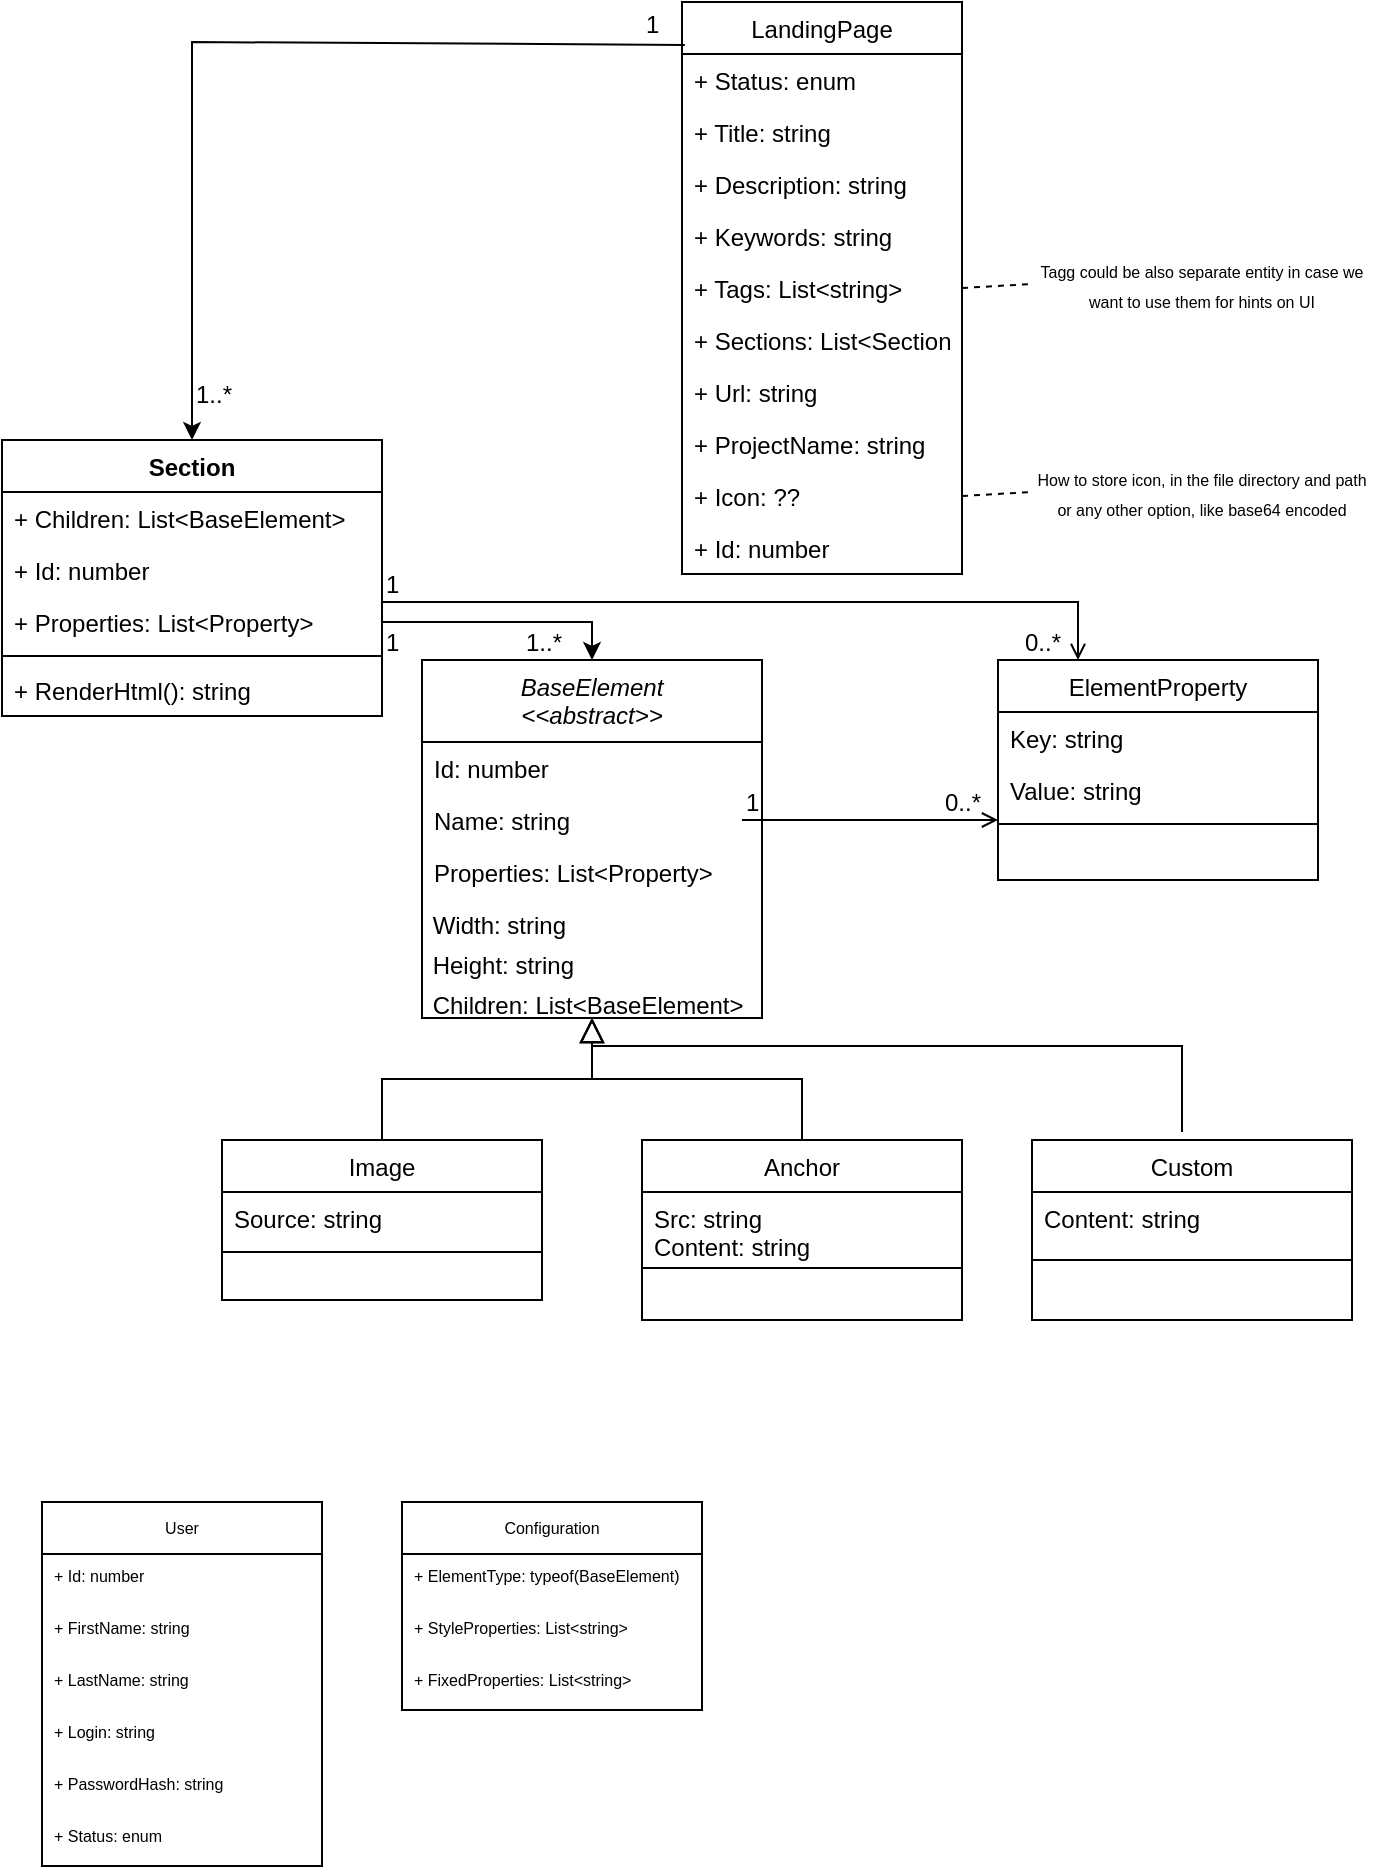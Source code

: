 <mxfile version="16.2.2" type="github">
  <diagram id="C5RBs43oDa-KdzZeNtuy" name="Page-1">
    <mxGraphModel dx="474" dy="265" grid="1" gridSize="10" guides="1" tooltips="1" connect="1" arrows="1" fold="1" page="1" pageScale="1" pageWidth="827" pageHeight="1169" math="0" shadow="0">
      <root>
        <mxCell id="WIyWlLk6GJQsqaUBKTNV-0" />
        <mxCell id="WIyWlLk6GJQsqaUBKTNV-1" parent="WIyWlLk6GJQsqaUBKTNV-0" />
        <mxCell id="zkfFHV4jXpPFQw0GAbJ--0" value="BaseElement&#xa;&lt;&lt;abstract&gt;&gt;" style="swimlane;fontStyle=2;align=center;verticalAlign=top;childLayout=stackLayout;horizontal=1;startSize=41;horizontalStack=0;resizeParent=1;resizeLast=0;collapsible=1;marginBottom=0;rounded=0;shadow=0;strokeWidth=1;" parent="WIyWlLk6GJQsqaUBKTNV-1" vertex="1">
          <mxGeometry x="230" y="339" width="170" height="179" as="geometry">
            <mxRectangle x="230" y="140" width="160" height="26" as="alternateBounds" />
          </mxGeometry>
        </mxCell>
        <mxCell id="zkfFHV4jXpPFQw0GAbJ--1" value="Id: number" style="text;align=left;verticalAlign=top;spacingLeft=4;spacingRight=4;overflow=hidden;rotatable=0;points=[[0,0.5],[1,0.5]];portConstraint=eastwest;" parent="zkfFHV4jXpPFQw0GAbJ--0" vertex="1">
          <mxGeometry y="41" width="170" height="26" as="geometry" />
        </mxCell>
        <mxCell id="zkfFHV4jXpPFQw0GAbJ--2" value="Name: string" style="text;align=left;verticalAlign=top;spacingLeft=4;spacingRight=4;overflow=hidden;rotatable=0;points=[[0,0.5],[1,0.5]];portConstraint=eastwest;rounded=0;shadow=0;html=0;" parent="zkfFHV4jXpPFQw0GAbJ--0" vertex="1">
          <mxGeometry y="67" width="170" height="26" as="geometry" />
        </mxCell>
        <mxCell id="zkfFHV4jXpPFQw0GAbJ--3" value="Properties: List&lt;Property&gt;" style="text;align=left;verticalAlign=top;spacingLeft=4;spacingRight=4;overflow=hidden;rotatable=0;points=[[0,0.5],[1,0.5]];portConstraint=eastwest;rounded=0;shadow=0;html=0;" parent="zkfFHV4jXpPFQw0GAbJ--0" vertex="1">
          <mxGeometry y="93" width="170" height="26" as="geometry" />
        </mxCell>
        <mxCell id="ZdqD8W42f5DomcY0xcy--3" value="&amp;nbsp;Width: string" style="text;html=1;align=left;verticalAlign=top;resizable=0;points=[];autosize=0;strokeColor=none;fillColor=none;" vertex="1" parent="zkfFHV4jXpPFQw0GAbJ--0">
          <mxGeometry y="119" width="170" height="20" as="geometry" />
        </mxCell>
        <mxCell id="ZdqD8W42f5DomcY0xcy--2" value="&amp;nbsp;Height: string" style="text;html=1;align=left;verticalAlign=top;resizable=0;points=[];autosize=1;strokeColor=none;fillColor=none;" vertex="1" parent="zkfFHV4jXpPFQw0GAbJ--0">
          <mxGeometry y="139" width="170" height="20" as="geometry" />
        </mxCell>
        <mxCell id="ZdqD8W42f5DomcY0xcy--65" value="&amp;nbsp;Children: List&amp;lt;BaseElement&amp;gt;" style="text;html=1;align=left;verticalAlign=top;resizable=0;points=[];autosize=1;strokeColor=none;fillColor=none;" vertex="1" parent="zkfFHV4jXpPFQw0GAbJ--0">
          <mxGeometry y="159" width="170" height="20" as="geometry" />
        </mxCell>
        <mxCell id="zkfFHV4jXpPFQw0GAbJ--6" value="Image" style="swimlane;fontStyle=0;align=center;verticalAlign=top;childLayout=stackLayout;horizontal=1;startSize=26;horizontalStack=0;resizeParent=1;resizeLast=0;collapsible=1;marginBottom=0;rounded=0;shadow=0;strokeWidth=1;" parent="WIyWlLk6GJQsqaUBKTNV-1" vertex="1">
          <mxGeometry x="130" y="579" width="160" height="80" as="geometry">
            <mxRectangle x="130" y="380" width="160" height="26" as="alternateBounds" />
          </mxGeometry>
        </mxCell>
        <mxCell id="zkfFHV4jXpPFQw0GAbJ--7" value="Source: string" style="text;align=left;verticalAlign=top;spacingLeft=4;spacingRight=4;overflow=hidden;rotatable=0;points=[[0,0.5],[1,0.5]];portConstraint=eastwest;" parent="zkfFHV4jXpPFQw0GAbJ--6" vertex="1">
          <mxGeometry y="26" width="160" height="26" as="geometry" />
        </mxCell>
        <mxCell id="zkfFHV4jXpPFQw0GAbJ--9" value="" style="line;html=1;strokeWidth=1;align=left;verticalAlign=middle;spacingTop=-1;spacingLeft=3;spacingRight=3;rotatable=0;labelPosition=right;points=[];portConstraint=eastwest;" parent="zkfFHV4jXpPFQw0GAbJ--6" vertex="1">
          <mxGeometry y="52" width="160" height="8" as="geometry" />
        </mxCell>
        <mxCell id="zkfFHV4jXpPFQw0GAbJ--12" value="" style="endArrow=block;endSize=10;endFill=0;shadow=0;strokeWidth=1;rounded=0;edgeStyle=elbowEdgeStyle;elbow=vertical;" parent="WIyWlLk6GJQsqaUBKTNV-1" source="zkfFHV4jXpPFQw0GAbJ--6" target="zkfFHV4jXpPFQw0GAbJ--0" edge="1">
          <mxGeometry width="160" relative="1" as="geometry">
            <mxPoint x="210" y="422" as="sourcePoint" />
            <mxPoint x="210" y="422" as="targetPoint" />
          </mxGeometry>
        </mxCell>
        <mxCell id="zkfFHV4jXpPFQw0GAbJ--13" value="Anchor" style="swimlane;fontStyle=0;align=center;verticalAlign=top;childLayout=stackLayout;horizontal=1;startSize=26;horizontalStack=0;resizeParent=1;resizeLast=0;collapsible=1;marginBottom=0;rounded=0;shadow=0;strokeWidth=1;" parent="WIyWlLk6GJQsqaUBKTNV-1" vertex="1">
          <mxGeometry x="340" y="579" width="160" height="90" as="geometry">
            <mxRectangle x="340" y="380" width="170" height="26" as="alternateBounds" />
          </mxGeometry>
        </mxCell>
        <mxCell id="zkfFHV4jXpPFQw0GAbJ--14" value="Src: string&#xa;Content: string" style="text;align=left;verticalAlign=top;spacingLeft=4;spacingRight=4;overflow=hidden;rotatable=0;points=[[0,0.5],[1,0.5]];portConstraint=eastwest;" parent="zkfFHV4jXpPFQw0GAbJ--13" vertex="1">
          <mxGeometry y="26" width="160" height="34" as="geometry" />
        </mxCell>
        <mxCell id="zkfFHV4jXpPFQw0GAbJ--15" value="" style="line;html=1;strokeWidth=1;align=left;verticalAlign=middle;spacingTop=-1;spacingLeft=3;spacingRight=3;rotatable=0;labelPosition=right;points=[];portConstraint=eastwest;" parent="zkfFHV4jXpPFQw0GAbJ--13" vertex="1">
          <mxGeometry y="60" width="160" height="8" as="geometry" />
        </mxCell>
        <mxCell id="zkfFHV4jXpPFQw0GAbJ--16" value="" style="endArrow=block;endSize=10;endFill=0;shadow=0;strokeWidth=1;rounded=0;edgeStyle=elbowEdgeStyle;elbow=vertical;" parent="WIyWlLk6GJQsqaUBKTNV-1" source="zkfFHV4jXpPFQw0GAbJ--13" target="zkfFHV4jXpPFQw0GAbJ--0" edge="1">
          <mxGeometry width="160" relative="1" as="geometry">
            <mxPoint x="220" y="592" as="sourcePoint" />
            <mxPoint x="320" y="490" as="targetPoint" />
          </mxGeometry>
        </mxCell>
        <mxCell id="zkfFHV4jXpPFQw0GAbJ--17" value="ElementProperty" style="swimlane;fontStyle=0;align=center;verticalAlign=top;childLayout=stackLayout;horizontal=1;startSize=26;horizontalStack=0;resizeParent=1;resizeLast=0;collapsible=1;marginBottom=0;rounded=0;shadow=0;strokeWidth=1;" parent="WIyWlLk6GJQsqaUBKTNV-1" vertex="1">
          <mxGeometry x="518" y="339" width="160" height="110" as="geometry">
            <mxRectangle x="550" y="140" width="160" height="26" as="alternateBounds" />
          </mxGeometry>
        </mxCell>
        <mxCell id="zkfFHV4jXpPFQw0GAbJ--18" value="Key: string" style="text;align=left;verticalAlign=top;spacingLeft=4;spacingRight=4;overflow=hidden;rotatable=0;points=[[0,0.5],[1,0.5]];portConstraint=eastwest;" parent="zkfFHV4jXpPFQw0GAbJ--17" vertex="1">
          <mxGeometry y="26" width="160" height="26" as="geometry" />
        </mxCell>
        <mxCell id="ZdqD8W42f5DomcY0xcy--8" value="Value: string" style="text;align=left;verticalAlign=top;spacingLeft=4;spacingRight=4;overflow=hidden;rotatable=0;points=[[0,0.5],[1,0.5]];portConstraint=eastwest;rounded=0;shadow=0;html=0;" vertex="1" parent="zkfFHV4jXpPFQw0GAbJ--17">
          <mxGeometry y="52" width="160" height="26" as="geometry" />
        </mxCell>
        <mxCell id="zkfFHV4jXpPFQw0GAbJ--23" value="" style="line;html=1;strokeWidth=1;align=left;verticalAlign=middle;spacingTop=-1;spacingLeft=3;spacingRight=3;rotatable=0;labelPosition=right;points=[];portConstraint=eastwest;" parent="zkfFHV4jXpPFQw0GAbJ--17" vertex="1">
          <mxGeometry y="78" width="160" height="8" as="geometry" />
        </mxCell>
        <mxCell id="zkfFHV4jXpPFQw0GAbJ--26" value="" style="endArrow=open;shadow=0;strokeWidth=1;rounded=0;endFill=1;edgeStyle=elbowEdgeStyle;elbow=vertical;" parent="WIyWlLk6GJQsqaUBKTNV-1" edge="1">
          <mxGeometry x="0.5" y="41" relative="1" as="geometry">
            <mxPoint x="390" y="418.998" as="sourcePoint" />
            <mxPoint x="518" y="418.998" as="targetPoint" />
            <mxPoint x="-40" y="32" as="offset" />
          </mxGeometry>
        </mxCell>
        <mxCell id="zkfFHV4jXpPFQw0GAbJ--27" value="1" style="resizable=0;align=left;verticalAlign=bottom;labelBackgroundColor=none;fontSize=12;" parent="zkfFHV4jXpPFQw0GAbJ--26" connectable="0" vertex="1">
          <mxGeometry x="-1" relative="1" as="geometry">
            <mxPoint as="offset" />
          </mxGeometry>
        </mxCell>
        <mxCell id="zkfFHV4jXpPFQw0GAbJ--28" value="0..*" style="resizable=0;align=right;verticalAlign=bottom;labelBackgroundColor=none;fontSize=12;" parent="zkfFHV4jXpPFQw0GAbJ--26" connectable="0" vertex="1">
          <mxGeometry x="1" relative="1" as="geometry">
            <mxPoint x="-7" as="offset" />
          </mxGeometry>
        </mxCell>
        <mxCell id="ZdqD8W42f5DomcY0xcy--13" style="edgeStyle=orthogonalEdgeStyle;rounded=0;orthogonalLoop=1;jettySize=auto;html=1;exitX=1;exitY=0.5;exitDx=0;exitDy=0;entryX=0.5;entryY=0;entryDx=0;entryDy=0;" edge="1" parent="WIyWlLk6GJQsqaUBKTNV-1" source="ZdqD8W42f5DomcY0xcy--52" target="zkfFHV4jXpPFQw0GAbJ--0">
          <mxGeometry relative="1" as="geometry">
            <mxPoint x="340" y="330" as="targetPoint" />
            <Array as="points">
              <mxPoint x="315" y="320" />
            </Array>
          </mxGeometry>
        </mxCell>
        <mxCell id="ZdqD8W42f5DomcY0xcy--9" value="Section" style="swimlane;fontStyle=1;align=center;verticalAlign=top;childLayout=stackLayout;horizontal=1;startSize=26;horizontalStack=0;resizeParent=1;resizeParentMax=0;resizeLast=0;collapsible=1;marginBottom=0;" vertex="1" parent="WIyWlLk6GJQsqaUBKTNV-1">
          <mxGeometry x="20" y="229" width="190" height="138" as="geometry" />
        </mxCell>
        <mxCell id="ZdqD8W42f5DomcY0xcy--10" value="+ Children: List&lt;BaseElement&gt;" style="text;strokeColor=none;fillColor=none;align=left;verticalAlign=top;spacingLeft=4;spacingRight=4;overflow=hidden;rotatable=0;points=[[0,0.5],[1,0.5]];portConstraint=eastwest;" vertex="1" parent="ZdqD8W42f5DomcY0xcy--9">
          <mxGeometry y="26" width="190" height="26" as="geometry" />
        </mxCell>
        <mxCell id="ZdqD8W42f5DomcY0xcy--12" value="+ Id: number" style="text;strokeColor=none;fillColor=none;align=left;verticalAlign=top;spacingLeft=4;spacingRight=4;overflow=hidden;rotatable=0;points=[[0,0.5],[1,0.5]];portConstraint=eastwest;" vertex="1" parent="ZdqD8W42f5DomcY0xcy--9">
          <mxGeometry y="52" width="190" height="26" as="geometry" />
        </mxCell>
        <mxCell id="ZdqD8W42f5DomcY0xcy--52" value="+ Properties: List&lt;Property&gt;" style="text;strokeColor=none;fillColor=none;align=left;verticalAlign=top;spacingLeft=4;spacingRight=4;overflow=hidden;rotatable=0;points=[[0,0.5],[1,0.5]];portConstraint=eastwest;" vertex="1" parent="ZdqD8W42f5DomcY0xcy--9">
          <mxGeometry y="78" width="190" height="26" as="geometry" />
        </mxCell>
        <mxCell id="ZdqD8W42f5DomcY0xcy--11" value="" style="line;strokeWidth=1;fillColor=none;align=left;verticalAlign=middle;spacingTop=-1;spacingLeft=3;spacingRight=3;rotatable=0;labelPosition=right;points=[];portConstraint=eastwest;" vertex="1" parent="ZdqD8W42f5DomcY0xcy--9">
          <mxGeometry y="104" width="190" height="8" as="geometry" />
        </mxCell>
        <mxCell id="ZdqD8W42f5DomcY0xcy--61" value="+ RenderHtml(): string" style="text;strokeColor=none;fillColor=none;align=left;verticalAlign=top;spacingLeft=4;spacingRight=4;overflow=hidden;rotatable=0;points=[[0,0.5],[1,0.5]];portConstraint=eastwest;" vertex="1" parent="ZdqD8W42f5DomcY0xcy--9">
          <mxGeometry y="112" width="190" height="26" as="geometry" />
        </mxCell>
        <mxCell id="ZdqD8W42f5DomcY0xcy--14" value="1" style="resizable=0;align=left;verticalAlign=bottom;labelBackgroundColor=none;fontSize=12;direction=west;" connectable="0" vertex="1" parent="WIyWlLk6GJQsqaUBKTNV-1">
          <mxGeometry x="209.998" y="339" as="geometry" />
        </mxCell>
        <mxCell id="ZdqD8W42f5DomcY0xcy--15" value="1..*" style="resizable=0;align=left;verticalAlign=bottom;labelBackgroundColor=none;fontSize=12;" connectable="0" vertex="1" parent="WIyWlLk6GJQsqaUBKTNV-1">
          <mxGeometry x="279.998" y="339" as="geometry" />
        </mxCell>
        <mxCell id="ZdqD8W42f5DomcY0xcy--16" value="LandingPage" style="swimlane;fontStyle=0;childLayout=stackLayout;horizontal=1;startSize=26;fillColor=none;horizontalStack=0;resizeParent=1;resizeParentMax=0;resizeLast=0;collapsible=1;marginBottom=0;" vertex="1" parent="WIyWlLk6GJQsqaUBKTNV-1">
          <mxGeometry x="360" y="10" width="140" height="286" as="geometry">
            <mxRectangle x="360" y="10" width="100" height="26" as="alternateBounds" />
          </mxGeometry>
        </mxCell>
        <mxCell id="ZdqD8W42f5DomcY0xcy--17" value="+ Status: enum" style="text;strokeColor=none;fillColor=none;align=left;verticalAlign=top;spacingLeft=4;spacingRight=4;overflow=hidden;rotatable=0;points=[[0,0.5],[1,0.5]];portConstraint=eastwest;" vertex="1" parent="ZdqD8W42f5DomcY0xcy--16">
          <mxGeometry y="26" width="140" height="26" as="geometry" />
        </mxCell>
        <mxCell id="ZdqD8W42f5DomcY0xcy--18" value="+ Title: string" style="text;strokeColor=none;fillColor=none;align=left;verticalAlign=top;spacingLeft=4;spacingRight=4;overflow=hidden;rotatable=0;points=[[0,0.5],[1,0.5]];portConstraint=eastwest;" vertex="1" parent="ZdqD8W42f5DomcY0xcy--16">
          <mxGeometry y="52" width="140" height="26" as="geometry" />
        </mxCell>
        <mxCell id="ZdqD8W42f5DomcY0xcy--19" value="+ Description: string" style="text;strokeColor=none;fillColor=none;align=left;verticalAlign=top;spacingLeft=4;spacingRight=4;overflow=hidden;rotatable=0;points=[[0,0.5],[1,0.5]];portConstraint=eastwest;" vertex="1" parent="ZdqD8W42f5DomcY0xcy--16">
          <mxGeometry y="78" width="140" height="26" as="geometry" />
        </mxCell>
        <mxCell id="ZdqD8W42f5DomcY0xcy--27" value="+ Keywords: string" style="text;strokeColor=none;fillColor=none;align=left;verticalAlign=top;spacingLeft=4;spacingRight=4;overflow=hidden;rotatable=0;points=[[0,0.5],[1,0.5]];portConstraint=eastwest;" vertex="1" parent="ZdqD8W42f5DomcY0xcy--16">
          <mxGeometry y="104" width="140" height="26" as="geometry" />
        </mxCell>
        <mxCell id="ZdqD8W42f5DomcY0xcy--28" value="+ Tags: List&lt;string&gt;" style="text;strokeColor=none;fillColor=none;align=left;verticalAlign=top;spacingLeft=4;spacingRight=4;overflow=hidden;rotatable=0;points=[[0,0.5],[1,0.5]];portConstraint=eastwest;" vertex="1" parent="ZdqD8W42f5DomcY0xcy--16">
          <mxGeometry y="130" width="140" height="26" as="geometry" />
        </mxCell>
        <mxCell id="ZdqD8W42f5DomcY0xcy--32" value="+ Sections: List&lt;Section&gt;" style="text;strokeColor=none;fillColor=none;align=left;verticalAlign=top;spacingLeft=4;spacingRight=4;overflow=hidden;rotatable=0;points=[[0,0.5],[1,0.5]];portConstraint=eastwest;" vertex="1" parent="ZdqD8W42f5DomcY0xcy--16">
          <mxGeometry y="156" width="140" height="26" as="geometry" />
        </mxCell>
        <mxCell id="ZdqD8W42f5DomcY0xcy--43" value="+ Url: string" style="text;strokeColor=none;fillColor=none;align=left;verticalAlign=top;spacingLeft=4;spacingRight=4;overflow=hidden;rotatable=0;points=[[0,0.5],[1,0.5]];portConstraint=eastwest;" vertex="1" parent="ZdqD8W42f5DomcY0xcy--16">
          <mxGeometry y="182" width="140" height="26" as="geometry" />
        </mxCell>
        <mxCell id="ZdqD8W42f5DomcY0xcy--44" value="+ ProjectName: string" style="text;strokeColor=none;fillColor=none;align=left;verticalAlign=top;spacingLeft=4;spacingRight=4;overflow=hidden;rotatable=0;points=[[0,0.5],[1,0.5]];portConstraint=eastwest;" vertex="1" parent="ZdqD8W42f5DomcY0xcy--16">
          <mxGeometry y="208" width="140" height="26" as="geometry" />
        </mxCell>
        <mxCell id="ZdqD8W42f5DomcY0xcy--45" value="+ Icon: ??" style="text;strokeColor=none;fillColor=none;align=left;verticalAlign=top;spacingLeft=4;spacingRight=4;overflow=hidden;rotatable=0;points=[[0,0.5],[1,0.5]];portConstraint=eastwest;" vertex="1" parent="ZdqD8W42f5DomcY0xcy--16">
          <mxGeometry y="234" width="140" height="26" as="geometry" />
        </mxCell>
        <mxCell id="ZdqD8W42f5DomcY0xcy--49" value="+ Id: number" style="text;strokeColor=none;fillColor=none;align=left;verticalAlign=top;spacingLeft=4;spacingRight=4;overflow=hidden;rotatable=0;points=[[0,0.5],[1,0.5]];portConstraint=eastwest;" vertex="1" parent="ZdqD8W42f5DomcY0xcy--16">
          <mxGeometry y="260" width="140" height="26" as="geometry" />
        </mxCell>
        <mxCell id="ZdqD8W42f5DomcY0xcy--30" value="&lt;font style=&quot;font-size: 8px&quot;&gt;Tagg could be also separate entity in case we want to use them for hints on UI&lt;/font&gt;" style="text;html=1;strokeColor=none;fillColor=none;align=center;verticalAlign=middle;whiteSpace=wrap;rounded=0;" vertex="1" parent="WIyWlLk6GJQsqaUBKTNV-1">
          <mxGeometry x="535" y="136" width="170" height="30" as="geometry" />
        </mxCell>
        <mxCell id="ZdqD8W42f5DomcY0xcy--34" value="" style="endArrow=classic;html=1;rounded=0;fontSize=8;exitX=0.01;exitY=0.075;exitDx=0;exitDy=0;exitPerimeter=0;entryX=0.5;entryY=0;entryDx=0;entryDy=0;" edge="1" parent="WIyWlLk6GJQsqaUBKTNV-1" source="ZdqD8W42f5DomcY0xcy--16" target="ZdqD8W42f5DomcY0xcy--9">
          <mxGeometry width="50" height="50" relative="1" as="geometry">
            <mxPoint x="361.4" y="103.65" as="sourcePoint" />
            <mxPoint x="115" y="229" as="targetPoint" />
            <Array as="points">
              <mxPoint x="115" y="30" />
            </Array>
          </mxGeometry>
        </mxCell>
        <mxCell id="ZdqD8W42f5DomcY0xcy--37" value="1" style="resizable=0;align=left;verticalAlign=bottom;labelBackgroundColor=none;fontSize=12;direction=west;" connectable="0" vertex="1" parent="WIyWlLk6GJQsqaUBKTNV-1">
          <mxGeometry x="339.998" y="30" as="geometry" />
        </mxCell>
        <mxCell id="ZdqD8W42f5DomcY0xcy--38" value="1..*" style="resizable=0;align=left;verticalAlign=bottom;labelBackgroundColor=none;fontSize=12;direction=west;" connectable="0" vertex="1" parent="WIyWlLk6GJQsqaUBKTNV-1">
          <mxGeometry x="114.998" y="215" as="geometry" />
        </mxCell>
        <mxCell id="ZdqD8W42f5DomcY0xcy--39" value="Custom" style="swimlane;fontStyle=0;align=center;verticalAlign=top;childLayout=stackLayout;horizontal=1;startSize=26;horizontalStack=0;resizeParent=1;resizeLast=0;collapsible=1;marginBottom=0;rounded=0;shadow=0;strokeWidth=1;" vertex="1" parent="WIyWlLk6GJQsqaUBKTNV-1">
          <mxGeometry x="535" y="579" width="160" height="90" as="geometry">
            <mxRectangle x="340" y="380" width="170" height="26" as="alternateBounds" />
          </mxGeometry>
        </mxCell>
        <mxCell id="ZdqD8W42f5DomcY0xcy--40" value="Content: string" style="text;align=left;verticalAlign=top;spacingLeft=4;spacingRight=4;overflow=hidden;rotatable=0;points=[[0,0.5],[1,0.5]];portConstraint=eastwest;" vertex="1" parent="ZdqD8W42f5DomcY0xcy--39">
          <mxGeometry y="26" width="160" height="30" as="geometry" />
        </mxCell>
        <mxCell id="ZdqD8W42f5DomcY0xcy--41" value="" style="line;html=1;strokeWidth=1;align=left;verticalAlign=middle;spacingTop=-1;spacingLeft=3;spacingRight=3;rotatable=0;labelPosition=right;points=[];portConstraint=eastwest;" vertex="1" parent="ZdqD8W42f5DomcY0xcy--39">
          <mxGeometry y="56" width="160" height="8" as="geometry" />
        </mxCell>
        <mxCell id="ZdqD8W42f5DomcY0xcy--42" value="" style="endArrow=block;endSize=10;endFill=0;shadow=0;strokeWidth=1;rounded=0;edgeStyle=elbowEdgeStyle;elbow=vertical;" edge="1" parent="WIyWlLk6GJQsqaUBKTNV-1" target="zkfFHV4jXpPFQw0GAbJ--0">
          <mxGeometry width="160" relative="1" as="geometry">
            <mxPoint x="610" y="575" as="sourcePoint" />
            <mxPoint x="310" y="489" as="targetPoint" />
            <Array as="points">
              <mxPoint x="460" y="532" />
            </Array>
          </mxGeometry>
        </mxCell>
        <mxCell id="ZdqD8W42f5DomcY0xcy--46" value="&lt;font style=&quot;font-size: 8px&quot;&gt;How to store icon, in the file directory and path or any other option, like base64 encoded&lt;/font&gt;" style="text;html=1;strokeColor=none;fillColor=none;align=center;verticalAlign=middle;whiteSpace=wrap;rounded=0;" vertex="1" parent="WIyWlLk6GJQsqaUBKTNV-1">
          <mxGeometry x="535" y="240" width="170" height="30" as="geometry" />
        </mxCell>
        <mxCell id="ZdqD8W42f5DomcY0xcy--47" value="" style="endArrow=none;dashed=1;html=1;rounded=0;fontSize=8;entryX=0;entryY=0.5;entryDx=0;entryDy=0;exitX=1;exitY=0.5;exitDx=0;exitDy=0;" edge="1" parent="WIyWlLk6GJQsqaUBKTNV-1" source="ZdqD8W42f5DomcY0xcy--45" target="ZdqD8W42f5DomcY0xcy--46">
          <mxGeometry width="50" height="50" relative="1" as="geometry">
            <mxPoint x="390" y="340" as="sourcePoint" />
            <mxPoint x="440" y="290" as="targetPoint" />
          </mxGeometry>
        </mxCell>
        <mxCell id="ZdqD8W42f5DomcY0xcy--48" value="" style="endArrow=none;dashed=1;html=1;rounded=0;fontSize=8;entryX=0;entryY=0.5;entryDx=0;entryDy=0;exitX=1;exitY=0.5;exitDx=0;exitDy=0;" edge="1" parent="WIyWlLk6GJQsqaUBKTNV-1" source="ZdqD8W42f5DomcY0xcy--28" target="ZdqD8W42f5DomcY0xcy--30">
          <mxGeometry width="50" height="50" relative="1" as="geometry">
            <mxPoint x="390" y="340" as="sourcePoint" />
            <mxPoint x="440" y="290" as="targetPoint" />
          </mxGeometry>
        </mxCell>
        <mxCell id="ZdqD8W42f5DomcY0xcy--53" value="User" style="swimlane;fontStyle=0;childLayout=stackLayout;horizontal=1;startSize=26;fillColor=none;horizontalStack=0;resizeParent=1;resizeParentMax=0;resizeLast=0;collapsible=1;marginBottom=0;fontSize=8;" vertex="1" parent="WIyWlLk6GJQsqaUBKTNV-1">
          <mxGeometry x="40" y="760" width="140" height="182" as="geometry" />
        </mxCell>
        <mxCell id="ZdqD8W42f5DomcY0xcy--54" value="+ Id: number" style="text;strokeColor=none;fillColor=none;align=left;verticalAlign=top;spacingLeft=4;spacingRight=4;overflow=hidden;rotatable=0;points=[[0,0.5],[1,0.5]];portConstraint=eastwest;fontSize=8;" vertex="1" parent="ZdqD8W42f5DomcY0xcy--53">
          <mxGeometry y="26" width="140" height="26" as="geometry" />
        </mxCell>
        <mxCell id="ZdqD8W42f5DomcY0xcy--55" value="+ FirstName: string" style="text;strokeColor=none;fillColor=none;align=left;verticalAlign=top;spacingLeft=4;spacingRight=4;overflow=hidden;rotatable=0;points=[[0,0.5],[1,0.5]];portConstraint=eastwest;fontSize=8;" vertex="1" parent="ZdqD8W42f5DomcY0xcy--53">
          <mxGeometry y="52" width="140" height="26" as="geometry" />
        </mxCell>
        <mxCell id="ZdqD8W42f5DomcY0xcy--56" value="+ LastName: string" style="text;strokeColor=none;fillColor=none;align=left;verticalAlign=top;spacingLeft=4;spacingRight=4;overflow=hidden;rotatable=0;points=[[0,0.5],[1,0.5]];portConstraint=eastwest;fontSize=8;" vertex="1" parent="ZdqD8W42f5DomcY0xcy--53">
          <mxGeometry y="78" width="140" height="26" as="geometry" />
        </mxCell>
        <mxCell id="ZdqD8W42f5DomcY0xcy--57" value="+ Login: string" style="text;strokeColor=none;fillColor=none;align=left;verticalAlign=top;spacingLeft=4;spacingRight=4;overflow=hidden;rotatable=0;points=[[0,0.5],[1,0.5]];portConstraint=eastwest;fontSize=8;" vertex="1" parent="ZdqD8W42f5DomcY0xcy--53">
          <mxGeometry y="104" width="140" height="26" as="geometry" />
        </mxCell>
        <mxCell id="ZdqD8W42f5DomcY0xcy--58" value="+ PasswordHash: string" style="text;strokeColor=none;fillColor=none;align=left;verticalAlign=top;spacingLeft=4;spacingRight=4;overflow=hidden;rotatable=0;points=[[0,0.5],[1,0.5]];portConstraint=eastwest;fontSize=8;" vertex="1" parent="ZdqD8W42f5DomcY0xcy--53">
          <mxGeometry y="130" width="140" height="26" as="geometry" />
        </mxCell>
        <mxCell id="ZdqD8W42f5DomcY0xcy--59" value="+ Status: enum" style="text;strokeColor=none;fillColor=none;align=left;verticalAlign=top;spacingLeft=4;spacingRight=4;overflow=hidden;rotatable=0;points=[[0,0.5],[1,0.5]];portConstraint=eastwest;fontSize=8;" vertex="1" parent="ZdqD8W42f5DomcY0xcy--53">
          <mxGeometry y="156" width="140" height="26" as="geometry" />
        </mxCell>
        <mxCell id="ZdqD8W42f5DomcY0xcy--62" value="" style="endArrow=open;shadow=0;strokeWidth=1;rounded=0;endFill=1;edgeStyle=elbowEdgeStyle;elbow=vertical;entryX=0.25;entryY=0;entryDx=0;entryDy=0;" edge="1" parent="WIyWlLk6GJQsqaUBKTNV-1" target="zkfFHV4jXpPFQw0GAbJ--17">
          <mxGeometry x="0.5" y="41" relative="1" as="geometry">
            <mxPoint x="210" y="310" as="sourcePoint" />
            <mxPoint x="528" y="428.998" as="targetPoint" />
            <mxPoint x="-40" y="32" as="offset" />
            <Array as="points">
              <mxPoint x="300" y="310" />
              <mxPoint x="330" y="298" />
              <mxPoint x="270" y="320" />
              <mxPoint x="330" y="310" />
              <mxPoint x="320" y="298" />
              <mxPoint x="360" y="298" />
              <mxPoint x="450" y="310" />
            </Array>
          </mxGeometry>
        </mxCell>
        <mxCell id="ZdqD8W42f5DomcY0xcy--63" value="1" style="resizable=0;align=left;verticalAlign=bottom;labelBackgroundColor=none;fontSize=12;" connectable="0" vertex="1" parent="ZdqD8W42f5DomcY0xcy--62">
          <mxGeometry x="-1" relative="1" as="geometry">
            <mxPoint as="offset" />
          </mxGeometry>
        </mxCell>
        <mxCell id="ZdqD8W42f5DomcY0xcy--64" value="0..*" style="resizable=0;align=right;verticalAlign=bottom;labelBackgroundColor=none;fontSize=12;" connectable="0" vertex="1" parent="ZdqD8W42f5DomcY0xcy--62">
          <mxGeometry x="1" relative="1" as="geometry">
            <mxPoint x="-7" as="offset" />
          </mxGeometry>
        </mxCell>
        <mxCell id="ZdqD8W42f5DomcY0xcy--66" value="Configuration" style="swimlane;fontStyle=0;childLayout=stackLayout;horizontal=1;startSize=26;fillColor=none;horizontalStack=0;resizeParent=1;resizeParentMax=0;resizeLast=0;collapsible=1;marginBottom=0;fontSize=8;" vertex="1" parent="WIyWlLk6GJQsqaUBKTNV-1">
          <mxGeometry x="220" y="760" width="150" height="104" as="geometry" />
        </mxCell>
        <mxCell id="ZdqD8W42f5DomcY0xcy--67" value="+ ElementType: typeof(BaseElement)" style="text;strokeColor=none;fillColor=none;align=left;verticalAlign=top;spacingLeft=4;spacingRight=4;overflow=hidden;rotatable=0;points=[[0,0.5],[1,0.5]];portConstraint=eastwest;fontSize=8;" vertex="1" parent="ZdqD8W42f5DomcY0xcy--66">
          <mxGeometry y="26" width="150" height="26" as="geometry" />
        </mxCell>
        <mxCell id="ZdqD8W42f5DomcY0xcy--68" value="+ StyleProperties: List&lt;string&gt;" style="text;strokeColor=none;fillColor=none;align=left;verticalAlign=top;spacingLeft=4;spacingRight=4;overflow=hidden;rotatable=0;points=[[0,0.5],[1,0.5]];portConstraint=eastwest;fontSize=8;" vertex="1" parent="ZdqD8W42f5DomcY0xcy--66">
          <mxGeometry y="52" width="150" height="26" as="geometry" />
        </mxCell>
        <mxCell id="ZdqD8W42f5DomcY0xcy--69" value="+ FixedProperties: List&lt;string&gt;" style="text;strokeColor=none;fillColor=none;align=left;verticalAlign=top;spacingLeft=4;spacingRight=4;overflow=hidden;rotatable=0;points=[[0,0.5],[1,0.5]];portConstraint=eastwest;fontSize=8;" vertex="1" parent="ZdqD8W42f5DomcY0xcy--66">
          <mxGeometry y="78" width="150" height="26" as="geometry" />
        </mxCell>
      </root>
    </mxGraphModel>
  </diagram>
</mxfile>
